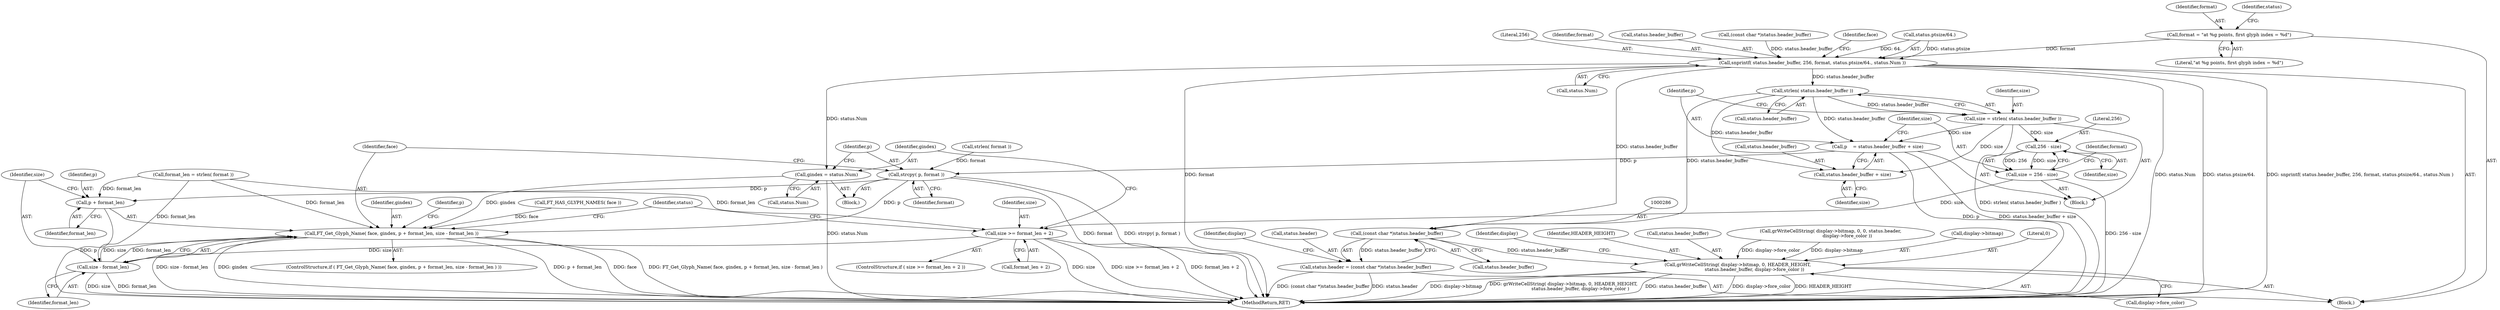 digraph "0_savannah_b995299b73ba4cd259f221f500d4e63095508bec_0@pointer" {
"1000202" [label="(Call,format = \"at %g points, first glyph index = %d\")"];
"1000205" [label="(Call,snprintf( status.header_buffer, 256, format, status.ptsize/64., status.Num ))"];
"1000229" [label="(Call,strlen( status.header_buffer ))"];
"1000227" [label="(Call,size = strlen( status.header_buffer ))"];
"1000233" [label="(Call,p    = status.header_buffer + size)"];
"1000264" [label="(Call,strcpy( p, format ))"];
"1000268" [label="(Call,FT_Get_Glyph_Name( face, gindex, p + format_len, size - format_len ))"];
"1000271" [label="(Call,p + format_len)"];
"1000235" [label="(Call,status.header_buffer + size)"];
"1000242" [label="(Call,256 - size)"];
"1000240" [label="(Call,size = 256 - size)"];
"1000253" [label="(Call,size >= format_len + 2)"];
"1000274" [label="(Call,size - format_len)"];
"1000285" [label="(Call,(const char *)status.header_buffer)"];
"1000281" [label="(Call,status.header = (const char *)status.header_buffer)"];
"1000290" [label="(Call,grWriteCellString( display->bitmap, 0, HEADER_HEIGHT,\n                       status.header_buffer, display->fore_color ))"];
"1000259" [label="(Call,gindex = status.Num)"];
"1000267" [label="(ControlStructure,if ( FT_Get_Glyph_Name( face, gindex, p + format_len, size - format_len ) ))"];
"1000203" [label="(Identifier,format)"];
"1000275" [label="(Identifier,size)"];
"1000246" [label="(Identifier,format)"];
"1000248" [label="(Call,format_len = strlen( format ))"];
"1000270" [label="(Identifier,gindex)"];
"1000283" [label="(Identifier,status)"];
"1000264" [label="(Call,strcpy( p, format ))"];
"1000292" [label="(Identifier,display)"];
"1000296" [label="(Call,status.header_buffer)"];
"1000205" [label="(Call,snprintf( status.header_buffer, 256, format, status.ptsize/64., status.Num ))"];
"1000190" [label="(Call,grWriteCellString( display->bitmap, 0, 0, status.header,\n                       display->fore_color ))"];
"1000258" [label="(Block,)"];
"1000239" [label="(Identifier,size)"];
"1000210" [label="(Identifier,format)"];
"1000206" [label="(Call,status.header_buffer)"];
"1000216" [label="(Call,status.Num)"];
"1000255" [label="(Call,format_len + 2)"];
"1000233" [label="(Call,p    = status.header_buffer + size)"];
"1000291" [label="(Call,display->bitmap)"];
"1000202" [label="(Call,format = \"at %g points, first glyph index = %d\")"];
"1000252" [label="(ControlStructure,if ( size >= format_len + 2 ))"];
"1000207" [label="(Identifier,status)"];
"1000240" [label="(Call,size = 256 - size)"];
"1000204" [label="(Literal,\"at %g points, first glyph index = %d\")"];
"1000250" [label="(Call,strlen( format ))"];
"1000235" [label="(Call,status.header_buffer + size)"];
"1000260" [label="(Identifier,gindex)"];
"1000185" [label="(Call,(const char *)status.header_buffer)"];
"1000244" [label="(Identifier,size)"];
"1000243" [label="(Literal,256)"];
"1000287" [label="(Call,status.header_buffer)"];
"1000285" [label="(Call,(const char *)status.header_buffer)"];
"1000229" [label="(Call,strlen( status.header_buffer ))"];
"1000102" [label="(Block,)"];
"1000222" [label="(Block,)"];
"1000242" [label="(Call,256 - size)"];
"1000221" [label="(Identifier,face)"];
"1000279" [label="(Identifier,p)"];
"1000282" [label="(Call,status.header)"];
"1000265" [label="(Identifier,p)"];
"1000241" [label="(Identifier,size)"];
"1000227" [label="(Call,size = strlen( status.header_buffer ))"];
"1000274" [label="(Call,size - format_len)"];
"1000273" [label="(Identifier,format_len)"];
"1000294" [label="(Literal,0)"];
"1000290" [label="(Call,grWriteCellString( display->bitmap, 0, HEADER_HEIGHT,\n                       status.header_buffer, display->fore_color ))"];
"1000228" [label="(Identifier,size)"];
"1000230" [label="(Call,status.header_buffer)"];
"1000254" [label="(Identifier,size)"];
"1000220" [label="(Call,FT_HAS_GLYPH_NAMES( face ))"];
"1000234" [label="(Identifier,p)"];
"1000253" [label="(Call,size >= format_len + 2)"];
"1000304" [label="(Identifier,display)"];
"1000271" [label="(Call,p + format_len)"];
"1000211" [label="(Call,status.ptsize/64.)"];
"1000306" [label="(MethodReturn,RET)"];
"1000209" [label="(Literal,256)"];
"1000272" [label="(Identifier,p)"];
"1000261" [label="(Call,status.Num)"];
"1000259" [label="(Call,gindex = status.Num)"];
"1000266" [label="(Identifier,format)"];
"1000269" [label="(Identifier,face)"];
"1000276" [label="(Identifier,format_len)"];
"1000268" [label="(Call,FT_Get_Glyph_Name( face, gindex, p + format_len, size - format_len ))"];
"1000299" [label="(Call,display->fore_color)"];
"1000295" [label="(Identifier,HEADER_HEIGHT)"];
"1000236" [label="(Call,status.header_buffer)"];
"1000281" [label="(Call,status.header = (const char *)status.header_buffer)"];
"1000202" -> "1000102"  [label="AST: "];
"1000202" -> "1000204"  [label="CFG: "];
"1000203" -> "1000202"  [label="AST: "];
"1000204" -> "1000202"  [label="AST: "];
"1000207" -> "1000202"  [label="CFG: "];
"1000202" -> "1000205"  [label="DDG: format"];
"1000205" -> "1000102"  [label="AST: "];
"1000205" -> "1000216"  [label="CFG: "];
"1000206" -> "1000205"  [label="AST: "];
"1000209" -> "1000205"  [label="AST: "];
"1000210" -> "1000205"  [label="AST: "];
"1000211" -> "1000205"  [label="AST: "];
"1000216" -> "1000205"  [label="AST: "];
"1000221" -> "1000205"  [label="CFG: "];
"1000205" -> "1000306"  [label="DDG: format"];
"1000205" -> "1000306"  [label="DDG: status.Num"];
"1000205" -> "1000306"  [label="DDG: status.ptsize/64."];
"1000205" -> "1000306"  [label="DDG: snprintf( status.header_buffer, 256, format, status.ptsize/64., status.Num )"];
"1000185" -> "1000205"  [label="DDG: status.header_buffer"];
"1000211" -> "1000205"  [label="DDG: status.ptsize"];
"1000211" -> "1000205"  [label="DDG: 64."];
"1000205" -> "1000229"  [label="DDG: status.header_buffer"];
"1000205" -> "1000259"  [label="DDG: status.Num"];
"1000205" -> "1000285"  [label="DDG: status.header_buffer"];
"1000229" -> "1000227"  [label="AST: "];
"1000229" -> "1000230"  [label="CFG: "];
"1000230" -> "1000229"  [label="AST: "];
"1000227" -> "1000229"  [label="CFG: "];
"1000229" -> "1000227"  [label="DDG: status.header_buffer"];
"1000229" -> "1000233"  [label="DDG: status.header_buffer"];
"1000229" -> "1000235"  [label="DDG: status.header_buffer"];
"1000229" -> "1000285"  [label="DDG: status.header_buffer"];
"1000227" -> "1000222"  [label="AST: "];
"1000228" -> "1000227"  [label="AST: "];
"1000234" -> "1000227"  [label="CFG: "];
"1000227" -> "1000306"  [label="DDG: strlen( status.header_buffer )"];
"1000227" -> "1000233"  [label="DDG: size"];
"1000227" -> "1000235"  [label="DDG: size"];
"1000227" -> "1000242"  [label="DDG: size"];
"1000233" -> "1000222"  [label="AST: "];
"1000233" -> "1000235"  [label="CFG: "];
"1000234" -> "1000233"  [label="AST: "];
"1000235" -> "1000233"  [label="AST: "];
"1000241" -> "1000233"  [label="CFG: "];
"1000233" -> "1000306"  [label="DDG: status.header_buffer + size"];
"1000233" -> "1000306"  [label="DDG: p"];
"1000233" -> "1000264"  [label="DDG: p"];
"1000264" -> "1000258"  [label="AST: "];
"1000264" -> "1000266"  [label="CFG: "];
"1000265" -> "1000264"  [label="AST: "];
"1000266" -> "1000264"  [label="AST: "];
"1000269" -> "1000264"  [label="CFG: "];
"1000264" -> "1000306"  [label="DDG: format"];
"1000264" -> "1000306"  [label="DDG: strcpy( p, format )"];
"1000250" -> "1000264"  [label="DDG: format"];
"1000264" -> "1000268"  [label="DDG: p"];
"1000264" -> "1000271"  [label="DDG: p"];
"1000268" -> "1000267"  [label="AST: "];
"1000268" -> "1000274"  [label="CFG: "];
"1000269" -> "1000268"  [label="AST: "];
"1000270" -> "1000268"  [label="AST: "];
"1000271" -> "1000268"  [label="AST: "];
"1000274" -> "1000268"  [label="AST: "];
"1000279" -> "1000268"  [label="CFG: "];
"1000283" -> "1000268"  [label="CFG: "];
"1000268" -> "1000306"  [label="DDG: p + format_len"];
"1000268" -> "1000306"  [label="DDG: face"];
"1000268" -> "1000306"  [label="DDG: FT_Get_Glyph_Name( face, gindex, p + format_len, size - format_len )"];
"1000268" -> "1000306"  [label="DDG: size - format_len"];
"1000268" -> "1000306"  [label="DDG: gindex"];
"1000220" -> "1000268"  [label="DDG: face"];
"1000259" -> "1000268"  [label="DDG: gindex"];
"1000248" -> "1000268"  [label="DDG: format_len"];
"1000274" -> "1000268"  [label="DDG: size"];
"1000274" -> "1000268"  [label="DDG: format_len"];
"1000271" -> "1000273"  [label="CFG: "];
"1000272" -> "1000271"  [label="AST: "];
"1000273" -> "1000271"  [label="AST: "];
"1000275" -> "1000271"  [label="CFG: "];
"1000271" -> "1000306"  [label="DDG: p"];
"1000248" -> "1000271"  [label="DDG: format_len"];
"1000235" -> "1000239"  [label="CFG: "];
"1000236" -> "1000235"  [label="AST: "];
"1000239" -> "1000235"  [label="AST: "];
"1000242" -> "1000240"  [label="AST: "];
"1000242" -> "1000244"  [label="CFG: "];
"1000243" -> "1000242"  [label="AST: "];
"1000244" -> "1000242"  [label="AST: "];
"1000240" -> "1000242"  [label="CFG: "];
"1000242" -> "1000240"  [label="DDG: 256"];
"1000242" -> "1000240"  [label="DDG: size"];
"1000240" -> "1000222"  [label="AST: "];
"1000241" -> "1000240"  [label="AST: "];
"1000246" -> "1000240"  [label="CFG: "];
"1000240" -> "1000306"  [label="DDG: 256 - size"];
"1000240" -> "1000253"  [label="DDG: size"];
"1000253" -> "1000252"  [label="AST: "];
"1000253" -> "1000255"  [label="CFG: "];
"1000254" -> "1000253"  [label="AST: "];
"1000255" -> "1000253"  [label="AST: "];
"1000260" -> "1000253"  [label="CFG: "];
"1000283" -> "1000253"  [label="CFG: "];
"1000253" -> "1000306"  [label="DDG: size >= format_len + 2"];
"1000253" -> "1000306"  [label="DDG: format_len + 2"];
"1000253" -> "1000306"  [label="DDG: size"];
"1000248" -> "1000253"  [label="DDG: format_len"];
"1000253" -> "1000274"  [label="DDG: size"];
"1000274" -> "1000276"  [label="CFG: "];
"1000275" -> "1000274"  [label="AST: "];
"1000276" -> "1000274"  [label="AST: "];
"1000274" -> "1000306"  [label="DDG: size"];
"1000274" -> "1000306"  [label="DDG: format_len"];
"1000248" -> "1000274"  [label="DDG: format_len"];
"1000285" -> "1000281"  [label="AST: "];
"1000285" -> "1000287"  [label="CFG: "];
"1000286" -> "1000285"  [label="AST: "];
"1000287" -> "1000285"  [label="AST: "];
"1000281" -> "1000285"  [label="CFG: "];
"1000285" -> "1000281"  [label="DDG: status.header_buffer"];
"1000285" -> "1000290"  [label="DDG: status.header_buffer"];
"1000281" -> "1000102"  [label="AST: "];
"1000282" -> "1000281"  [label="AST: "];
"1000292" -> "1000281"  [label="CFG: "];
"1000281" -> "1000306"  [label="DDG: (const char *)status.header_buffer"];
"1000281" -> "1000306"  [label="DDG: status.header"];
"1000290" -> "1000102"  [label="AST: "];
"1000290" -> "1000299"  [label="CFG: "];
"1000291" -> "1000290"  [label="AST: "];
"1000294" -> "1000290"  [label="AST: "];
"1000295" -> "1000290"  [label="AST: "];
"1000296" -> "1000290"  [label="AST: "];
"1000299" -> "1000290"  [label="AST: "];
"1000304" -> "1000290"  [label="CFG: "];
"1000290" -> "1000306"  [label="DDG: display->fore_color"];
"1000290" -> "1000306"  [label="DDG: HEADER_HEIGHT"];
"1000290" -> "1000306"  [label="DDG: display->bitmap"];
"1000290" -> "1000306"  [label="DDG: grWriteCellString( display->bitmap, 0, HEADER_HEIGHT,\n                       status.header_buffer, display->fore_color )"];
"1000290" -> "1000306"  [label="DDG: status.header_buffer"];
"1000190" -> "1000290"  [label="DDG: display->bitmap"];
"1000190" -> "1000290"  [label="DDG: display->fore_color"];
"1000259" -> "1000258"  [label="AST: "];
"1000259" -> "1000261"  [label="CFG: "];
"1000260" -> "1000259"  [label="AST: "];
"1000261" -> "1000259"  [label="AST: "];
"1000265" -> "1000259"  [label="CFG: "];
"1000259" -> "1000306"  [label="DDG: status.Num"];
}
